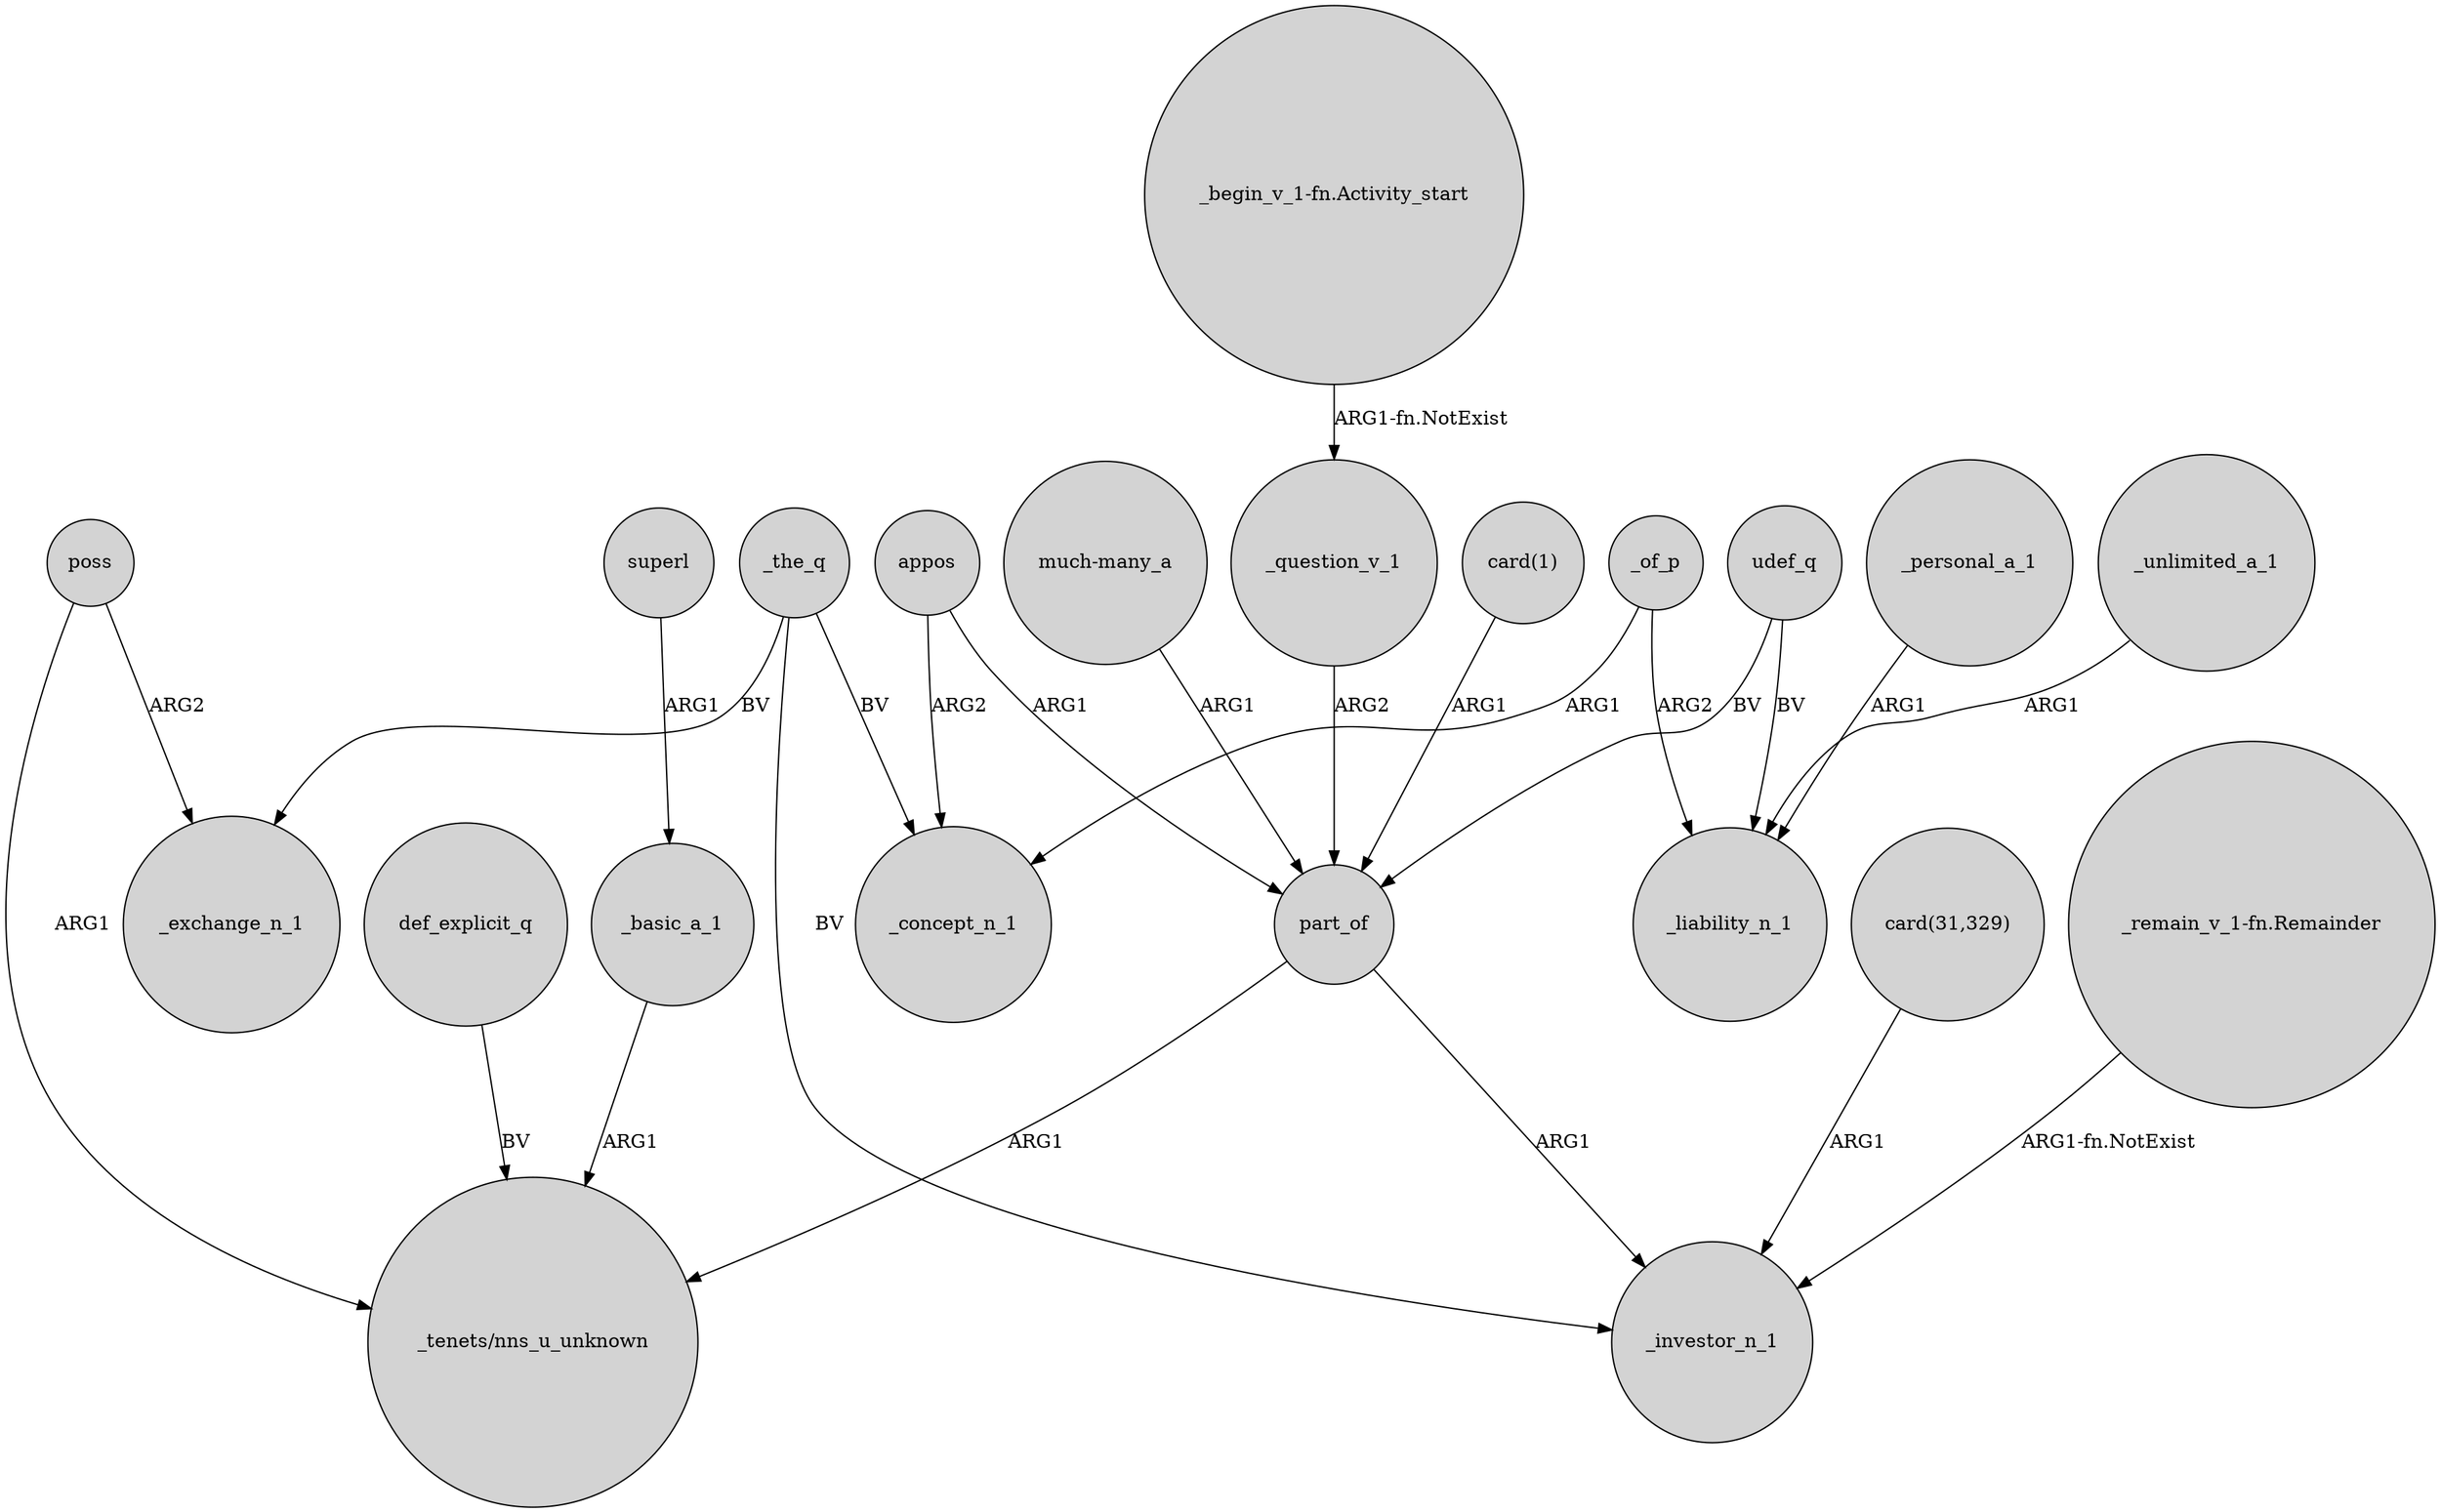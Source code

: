 digraph {
	node [shape=circle style=filled]
	udef_q -> _liability_n_1 [label=BV]
	_of_p -> _liability_n_1 [label=ARG2]
	udef_q -> part_of [label=BV]
	appos -> _concept_n_1 [label=ARG2]
	"much-many_a" -> part_of [label=ARG1]
	_the_q -> _investor_n_1 [label=BV]
	"card(31,329)" -> _investor_n_1 [label=ARG1]
	"_remain_v_1-fn.Remainder" -> _investor_n_1 [label="ARG1-fn.NotExist"]
	_the_q -> _concept_n_1 [label=BV]
	appos -> part_of [label=ARG1]
	part_of -> "_tenets/nns_u_unknown" [label=ARG1]
	"_begin_v_1-fn.Activity_start" -> _question_v_1 [label="ARG1-fn.NotExist"]
	_of_p -> _concept_n_1 [label=ARG1]
	def_explicit_q -> "_tenets/nns_u_unknown" [label=BV]
	_basic_a_1 -> "_tenets/nns_u_unknown" [label=ARG1]
	poss -> _exchange_n_1 [label=ARG2]
	"card(1)" -> part_of [label=ARG1]
	superl -> _basic_a_1 [label=ARG1]
	_personal_a_1 -> _liability_n_1 [label=ARG1]
	part_of -> _investor_n_1 [label=ARG1]
	_unlimited_a_1 -> _liability_n_1 [label=ARG1]
	_question_v_1 -> part_of [label=ARG2]
	poss -> "_tenets/nns_u_unknown" [label=ARG1]
	_the_q -> _exchange_n_1 [label=BV]
}
